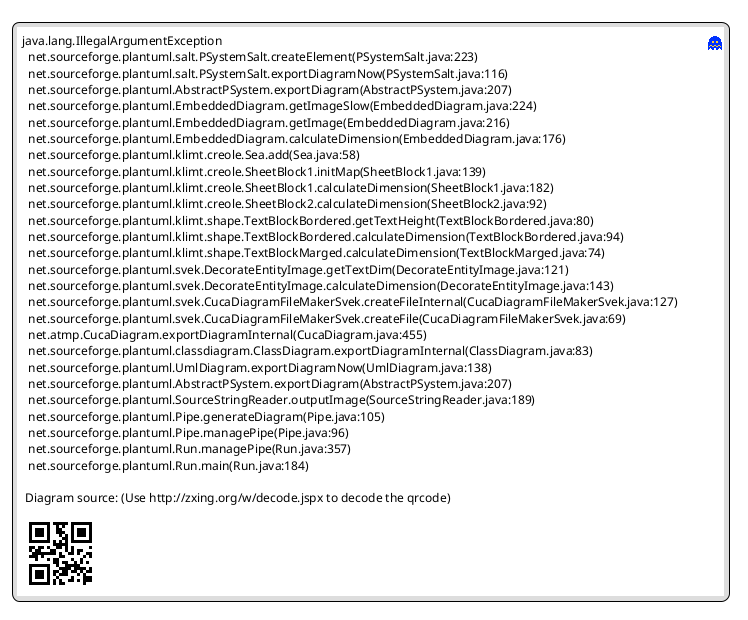 @startuml
!definelong EditQueryGeneralView
{
    {+
      {/ <b>General |  Source | Fields | Conditions | }
      --
      {
        Query-Name | "new query #1"
        Extent only | [X] yes
        Style | { ^Theme^ | [Edit] }

      }
      --
      {   [Cancel] | [ Save ]}
    }
}
!enddefinelong

!ifdef display
!else
    legend
    {{
    salt
       EditQueryGeneralView
    }}
    end legend
!endif
@enduml